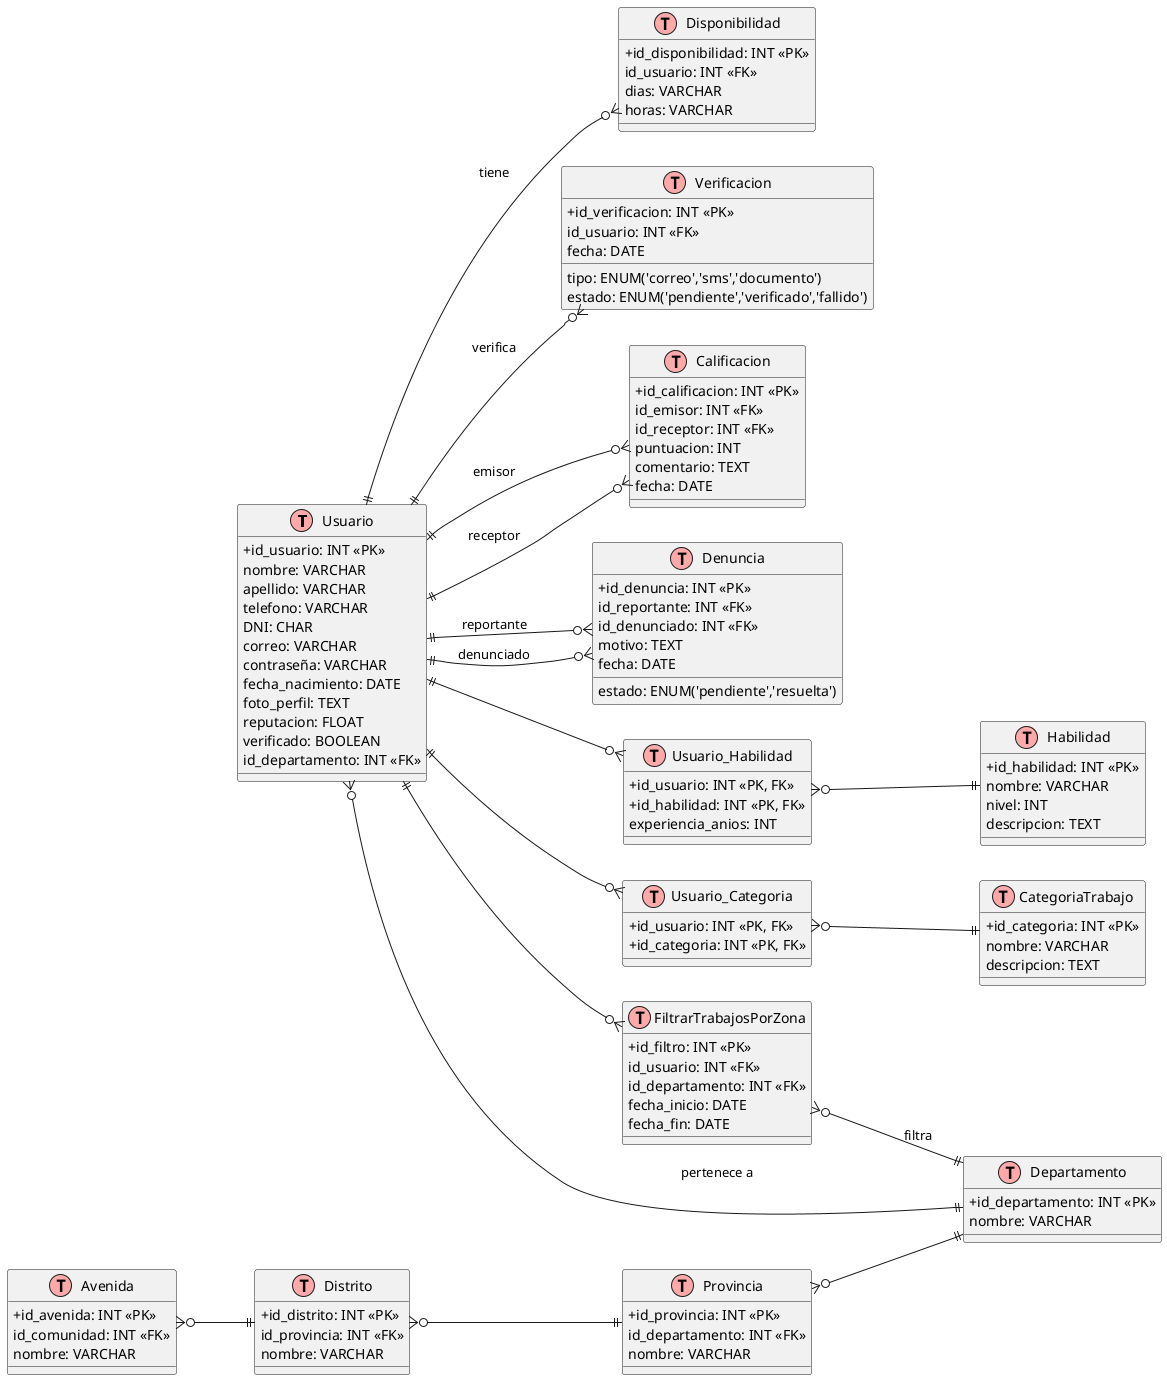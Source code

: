 @startuml
!define table(x) class x << (T,#FFAAAA) >>
skinparam classAttributeIconSize 0
left to right direction

'====================== Tablas del Módulo Usuario ======================'

table(Usuario) {
  +id_usuario: INT <<PK>>
  nombre: VARCHAR
  apellido: VARCHAR
  telefono: VARCHAR
  DNI: CHAR
  correo: VARCHAR
  contraseña: VARCHAR
  fecha_nacimiento: DATE
  foto_perfil: TEXT
  reputacion: FLOAT
  verificado: BOOLEAN
  id_departamento: INT <<FK>>
}

table(Disponibilidad) {
  +id_disponibilidad: INT <<PK>>
  id_usuario: INT <<FK>>
  dias: VARCHAR
  horas: VARCHAR
}

table(Verificacion) {
  +id_verificacion: INT <<PK>>
  id_usuario: INT <<FK>>
  tipo: ENUM('correo','sms','documento')
  estado: ENUM('pendiente','verificado','fallido')
  fecha: DATE
}

table(Calificacion) {
  +id_calificacion: INT <<PK>>
  id_emisor: INT <<FK>>
  id_receptor: INT <<FK>>
  puntuacion: INT
  comentario: TEXT
  fecha: DATE
}

table(Denuncia) {
  +id_denuncia: INT <<PK>>
  id_reportante: INT <<FK>>
  id_denunciado: INT <<FK>>
  motivo: TEXT
  fecha: DATE
  estado: ENUM('pendiente','resuelta')
}

table(Habilidad) {
  +id_habilidad: INT <<PK>>
  nombre: VARCHAR
  nivel: INT
  descripcion: TEXT
}

table(Usuario_Habilidad) {
  +id_usuario: INT <<PK, FK>>
  +id_habilidad: INT <<PK, FK>>
  experiencia_anios: INT
}

table(CategoriaTrabajo) {
  +id_categoria: INT <<PK>>
  nombre: VARCHAR
  descripcion: TEXT
}

table(Usuario_Categoria) {
  +id_usuario: INT <<PK, FK>>
  +id_categoria: INT <<PK, FK>>
}

table(FiltrarTrabajosPorZona) {
  +id_filtro: INT <<PK>>
  id_usuario: INT <<FK>>
  id_departamento: INT <<FK>>
  fecha_inicio: DATE
  fecha_fin: DATE
}

'====================== Ubicación ======================'

table(Departamento) {
  +id_departamento: INT <<PK>>
  nombre: VARCHAR
}

table(Provincia) {
  +id_provincia: INT <<PK>>
  id_departamento: INT <<FK>>
  nombre: VARCHAR
}

table(Distrito) {
  +id_distrito: INT <<PK>>
  id_provincia: INT <<FK>>
  nombre: VARCHAR
}

table(Avenida) {
  +id_avenida: INT <<PK>>
  id_comunidad: INT <<FK>>
  nombre: VARCHAR
}

'====================== Relaciones con Cardinalidades ======================'

Usuario }o--|| Departamento : pertenece a

Usuario ||--o{ Disponibilidad : tiene
Usuario ||--o{ Verificacion : verifica
Usuario ||--o{ Usuario_Habilidad
Usuario ||--o{ Usuario_Categoria
Usuario ||--o{ Calificacion : emisor
Usuario ||--o{ Calificacion : receptor
Usuario ||--o{ Denuncia : reportante
Usuario ||--o{ Denuncia : denunciado
Usuario ||--o{ FiltrarTrabajosPorZona

Usuario_Habilidad }o--|| Habilidad
Usuario_Categoria }o--|| CategoriaTrabajo

FiltrarTrabajosPorZona }o--|| Departamento : filtra

' Ubicación jerárquica
Provincia }o--|| Departamento
Distrito }o--|| Provincia
Avenida }o--|| Distrito

@enduml
